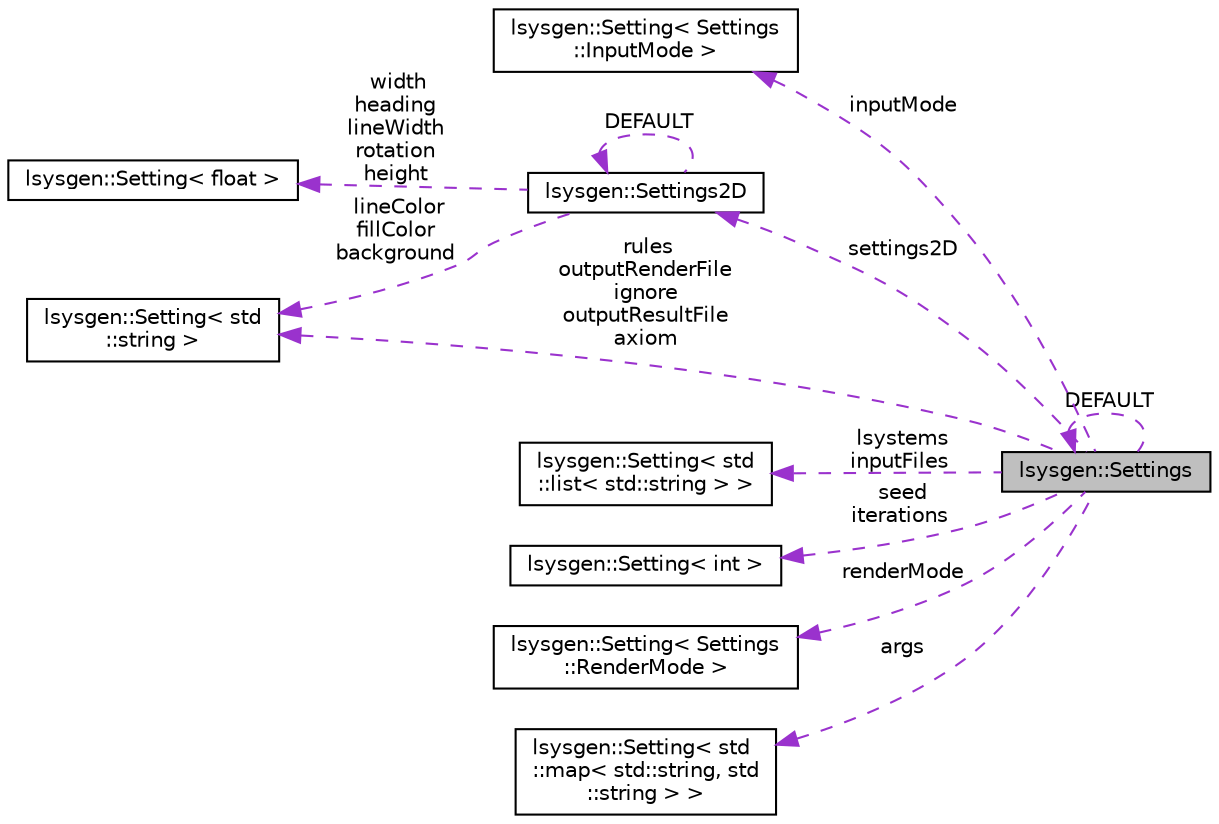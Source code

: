 digraph "lsysgen::Settings"
{
 // LATEX_PDF_SIZE
  edge [fontname="Helvetica",fontsize="10",labelfontname="Helvetica",labelfontsize="10"];
  node [fontname="Helvetica",fontsize="10",shape=record];
  rankdir="LR";
  Node1 [label="lsysgen::Settings",height=0.2,width=0.4,color="black", fillcolor="grey75", style="filled", fontcolor="black",tooltip=" "];
  Node2 -> Node1 [dir="back",color="darkorchid3",fontsize="10",style="dashed",label=" inputMode" ,fontname="Helvetica"];
  Node2 [label="lsysgen::Setting\< Settings\l::InputMode \>",height=0.2,width=0.4,color="black", fillcolor="white", style="filled",URL="$classlsysgen_1_1Setting.html",tooltip=" "];
  Node3 -> Node1 [dir="back",color="darkorchid3",fontsize="10",style="dashed",label=" settings2D" ,fontname="Helvetica"];
  Node3 [label="lsysgen::Settings2D",height=0.2,width=0.4,color="black", fillcolor="white", style="filled",URL="$classlsysgen_1_1Settings2D.html",tooltip=" "];
  Node4 -> Node3 [dir="back",color="darkorchid3",fontsize="10",style="dashed",label=" width\nheading\nlineWidth\nrotation\nheight" ,fontname="Helvetica"];
  Node4 [label="lsysgen::Setting\< float \>",height=0.2,width=0.4,color="black", fillcolor="white", style="filled",URL="$classlsysgen_1_1Setting.html",tooltip=" "];
  Node3 -> Node3 [dir="back",color="darkorchid3",fontsize="10",style="dashed",label=" DEFAULT" ,fontname="Helvetica"];
  Node5 -> Node3 [dir="back",color="darkorchid3",fontsize="10",style="dashed",label=" lineColor\nfillColor\nbackground" ,fontname="Helvetica"];
  Node5 [label="lsysgen::Setting\< std\l::string \>",height=0.2,width=0.4,color="black", fillcolor="white", style="filled",URL="$classlsysgen_1_1Setting.html",tooltip=" "];
  Node6 -> Node1 [dir="back",color="darkorchid3",fontsize="10",style="dashed",label=" lsystems\ninputFiles" ,fontname="Helvetica"];
  Node6 [label="lsysgen::Setting\< std\l::list\< std::string \> \>",height=0.2,width=0.4,color="black", fillcolor="white", style="filled",URL="$classlsysgen_1_1Setting.html",tooltip=" "];
  Node5 -> Node1 [dir="back",color="darkorchid3",fontsize="10",style="dashed",label=" rules\noutputRenderFile\nignore\noutputResultFile\naxiom" ,fontname="Helvetica"];
  Node7 -> Node1 [dir="back",color="darkorchid3",fontsize="10",style="dashed",label=" seed\niterations" ,fontname="Helvetica"];
  Node7 [label="lsysgen::Setting\< int \>",height=0.2,width=0.4,color="black", fillcolor="white", style="filled",URL="$classlsysgen_1_1Setting.html",tooltip=" "];
  Node1 -> Node1 [dir="back",color="darkorchid3",fontsize="10",style="dashed",label=" DEFAULT" ,fontname="Helvetica"];
  Node8 -> Node1 [dir="back",color="darkorchid3",fontsize="10",style="dashed",label=" renderMode" ,fontname="Helvetica"];
  Node8 [label="lsysgen::Setting\< Settings\l::RenderMode \>",height=0.2,width=0.4,color="black", fillcolor="white", style="filled",URL="$classlsysgen_1_1Setting.html",tooltip=" "];
  Node9 -> Node1 [dir="back",color="darkorchid3",fontsize="10",style="dashed",label=" args" ,fontname="Helvetica"];
  Node9 [label="lsysgen::Setting\< std\l::map\< std::string, std\l::string \> \>",height=0.2,width=0.4,color="black", fillcolor="white", style="filled",URL="$classlsysgen_1_1Setting.html",tooltip=" "];
}
